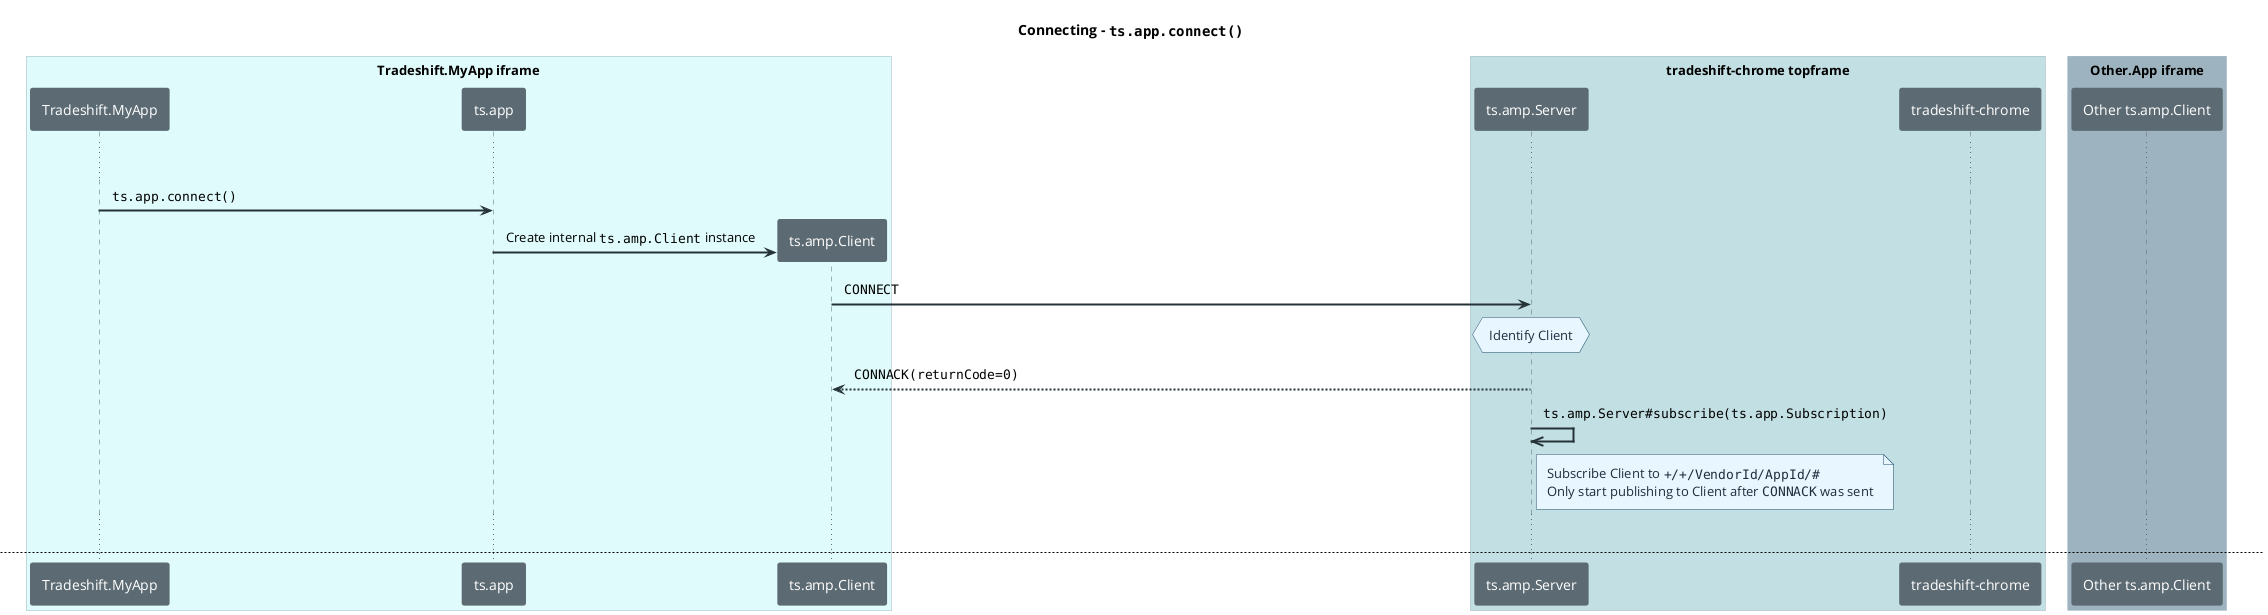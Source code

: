 @startuml

skinparam {
	DefaultFontName Open Sans
	Padding 5
	BoxPadding 10
	Note {
		BackgroundColor #E8F6FF
		FontColor #1F2D3D
		BorderColor #224F6B
	}

	sequence {
		BoxBorderColor #9DB4C0
		Group {
			BackgroundColor #EAFFFF
			BodyBackgroundColor #F4FFFF
			BorderColor #9DB4C0
			BorderThickness 1
		}

		Arrow {
			Color #253237
			Thickness 2
		}

		LifeLine {
			BorderColor #5C6B73
		}

		Participant {
			BorderColor #5C6B73
			BackgroundColor #5C6B73
			FontColor #FFFFFF
		}

	}
}

box "Tradeshift.MyApp iframe" #E0FBFC
	participant "Tradeshift.MyApp"
	participant "ts.app"
	participant "ts.amp.Client"
end box
box "tradeshift-chrome topframe" #C2DFE3
	participant "ts.amp.Server"
	participant "tradeshift-chrome"
end box
box "Other.App iframe" #9DB4C0
	participant "Other ts.amp.Client"
end box

title Connecting - ""ts.app.connect()""

...

"Tradeshift.MyApp" -> "ts.app": ""ts.app.connect()""
create "ts.amp.Client"
"ts.app" -> "ts.amp.Client": Create internal ""ts.amp.Client"" instance
"ts.amp.Client" -> "ts.amp.Server": ""CONNECT""
hnote over "ts.amp.Server": Identify Client
"ts.amp.Client" <-- "ts.amp.Server": ""CONNACK(returnCode=0)""
"ts.amp.Server" ->> "ts.amp.Server": ""ts.amp.Server#subscribe(ts.app.Subscription)""
note right of "ts.amp.Server": Subscribe Client to ""+/+/VendorId/AppId/#""\nOnly start publishing to Client after ""CONNACK"" was sent

...

newpage Identifying Clients

skinparam {
	DefaultFontName Open Sans
	Padding 5
	BoxPadding 10
	Note {
		BackgroundColor #E8F6FF
		FontColor #1F2D3D
		BorderColor #224F6B
	}

	sequence {
		Group {
			FontSize 12
			BackgroundColor #EAFFFF
			BodyBackgroundColor #F4FFFF
			BorderColor #9DB4C0
			BorderThickness 1
		}

		Arrow {
			Color #253237
			Thickness 2
		}

		LifeLine {
			BorderColor #5C6B73
		}

		Participant {
			BorderColor #5C6B73
			BackgroundColor #5C6B73
			FontColor #FFFFFF
		}

	}
}

box "Tradeshift.MyApp iframe" #E0FBFC
	participant "Tradeshift.MyApp"
	participant "ts.app"
	participant "ts.amp.Client"
end box
box "tradeshift-chrome topframe" #C2DFE3
	participant "ts.amp.Server"
	participant "tradeshift-chrome"
end box
box "Other.App iframe" #9DB4C0
	participant "Other ts.amp.Client"
end box

...

note over "ts.amp.Client", "ts.amp.Server": Any incoming request will be followed by an identification check
"ts.amp.Client" -> "ts.amp.Server": ""CONNECT"" /\n""PUBLISH"" / ""PUBACK"" / ""PUBREC"" / ""PUBCOMP"" /\n""SUBSCRIBE"" / ""UNSUBSCRIBE"" /\n""PINGREQ"" /\n""DISCONNECT""
group Identify
	"ts.amp.Server" -> "tradeshift-chrome": Identify ""clientId"" based on ""postMessage"" origin
	"ts.amp.Server" <-- "tradeshift-chrome"
	note right of "ts.amp.Server": If message sender can't be identified or recognized,\nthe message is ignored
end
note over "ts.amp.Server": From now on this step will be shown as follows:
hnote over "ts.amp.Server": Identify Client

...

newpage Keeping Connection Alive

skinparam {
	DefaultFontName Open Sans
	Padding 5
	BoxPadding 10
	Note {
		BackgroundColor #E8F6FF
		FontColor #1F2D3D
		BorderColor #224F6B
	}

	sequence {
		Group {
			FontSize 12
			BackgroundColor #EAFFFF
			BodyBackgroundColor #F4FFFF
			BorderColor #9DB4C0
			BorderThickness 1
		}

		Arrow {
			Color #253237
			Thickness 2
		}

		LifeLine {
			BorderColor #5C6B73
		}

		Participant {
			BorderColor #5C6B73
			BackgroundColor #5C6B73
			FontColor #FFFFFF
		}

	}
}

box "Tradeshift.MyApp iframe" #E0FBFC
	participant "Tradeshift.MyApp"
	participant "ts.app"
	participant "ts.amp.Client"
end box
box "tradeshift-chrome topframe" #C2DFE3
	participant "ts.amp.Server"
	participant "tradeshift-chrome"
end box
box "Other.App iframe" #9DB4C0
	participant "Other ts.amp.Client"
end box

...

loop Within ""keepAlive"" seconds if no other messages are sent
		"ts.amp.Client" ->> "ts.amp.Server": ""PINGREQ""
		hnote over "ts.amp.Server": Identify Client
		"ts.amp.Client" <<-- "ts.amp.Server": ""PINGRES""
	end

...

newpage Publishing - ""ts.app.publish()""

skinparam {
	DefaultFontName Open Sans
	Padding 5
	BoxPadding 10
	Note {
		BackgroundColor #E8F6FF
		FontColor #1F2D3D
		BorderColor #224F6B
	}

	sequence {
		Group {
			FontSize 12
			BackgroundColor #EAFFFF
			BodyBackgroundColor #F4FFFF
			BorderColor #9DB4C0
			BorderThickness 1
		}

		Arrow {
			Color #253237
			Thickness 2
		}

		LifeLine {
			BorderColor #5C6B73
		}

		Participant {
			BorderColor #5C6B73
			BackgroundColor #5C6B73
			FontColor #FFFFFF
		}

	}
}

box "Tradeshift.MyApp iframe" #E0FBFC
	participant "Tradeshift.MyApp"
	participant "ts.app"
	participant "ts.amp.Client"
end box
box "tradeshift-chrome topframe" #C2DFE3
	participant "ts.amp.Server"
	participant "tradeshift-chrome"
end box
box "Other.App iframe" #9DB4C0
	participant "Other ts.amp.Client"
end box

...

"Tradeshift.MyApp" ->> "ts.app": ""ts.app.publish(ts.app.Message)""
"ts.app" ->> "ts.amp.Client"
alt QoS Level 0
	"ts.amp.Client" ->> "ts.amp.Server": ""PUBLISH("topic", payload, QoS=0)""
	hnote over "ts.amp.Server": Identify Client
else QoS Level 1
	"ts.amp.Client" ->> "ts.amp.Server": ""PUBLISH("topic", payload, QoS=1)""
	hnote over "ts.amp.Server": Identify Client
	"ts.amp.Server" ->> "ts.amp.Server": Persist message
	"ts.amp.Client" <<-- "ts.amp.Server": ""PUBACK""
	hnote over "ts.amp.Server": Identify Client
	"ts.amp.Client" ->> "ts.amp.Client": Delete message
else QoS Level 2
	"ts.amp.Client" ->> "ts.amp.Server": ""PUBLISH("topic", payload, QoS=2)""
	hnote over "ts.amp.Server": Identify Client
	"ts.amp.Server" ->> "ts.amp.Server": Persist message
	"ts.amp.Client" <<-- "ts.amp.Server": ""PUBREC""
	"ts.amp.Client" ->> "ts.amp.Server": ""PUBREL""
	hnote over "ts.amp.Server": Identify Client
	"ts.amp.Client" <<-- "ts.amp.Server": ""PUBCOMP""
	"ts.amp.Client" ->> "ts.amp.Client": Delete message
end
loop For each client subscribed to "topic"
	alt QoS Level 0
		"ts.amp.Server" ->> "Other ts.amp.Client": ""PUBLISH("topic", payload, QoS=0)""
	else QoS Level 1
		"ts.amp.Server" ->> "Other ts.amp.Client": ""PUBLISH("topic", payload, QoS=1)""
		"ts.amp.Server" <<-- "Other ts.amp.Client": ""PUBACK""
		hnote over "ts.amp.Server": Identify Client
		"ts.amp.Server" ->> "ts.amp.Server": Delete message
	else QoS Level 2
		"ts.amp.Server" ->> "Other ts.amp.Client": ""PUBLISH("topic", payload, QoS=2)""
		"ts.amp.Server" <<-- "Other ts.amp.Client": ""PUBREC""
		hnote over "ts.amp.Server": Identify Client
		"ts.amp.Server" ->> "Other ts.amp.Client": ""PUBREL"
		"ts.amp.Server" <<-- "Other ts.amp.Client": ""PUBCOMP""
		hnote over "ts.amp.Server": Identify Client
		"ts.amp.Server" ->> "ts.amp.Server": Delete message
	end
end

...

newpage Listening - ""ts.app.listen()""

skinparam {
	DefaultFontName Open Sans
	Padding 5
	BoxPadding 10
	Note {
		BackgroundColor #E8F6FF
		FontColor #1F2D3D
		BorderColor #224F6B
	}

	sequence {
		Group {
			FontSize 12
			BackgroundColor #EAFFFF
			BodyBackgroundColor #F4FFFF
			BorderColor #9DB4C0
			BorderThickness 1
		}

		Arrow {
			Color #253237
			Thickness 2
		}

		LifeLine {
			BorderColor #5C6B73
		}

		Participant {
			BorderColor #5C6B73
			BackgroundColor #5C6B73
			FontColor #FFFFFF
		}

	}
}

box "Tradeshift.MyApp iframe" #E0FBFC
	participant "Tradeshift.MyApp"
	participant "ts.app"
	participant "ts.amp.Client"
end box
box "tradeshift-chrome topframe" #C2DFE3
	participant "ts.amp.Server"
	participant "tradeshift-chrome"
end box
box "Other.App iframe" #9DB4C0
	participant "Other ts.amp.Client"
end box

...

alt QoS Level 0
	"ts.amp.Server" <<- "Other ts.amp.Client": ""PUBLISH("topic", payload, Qos=0)""
	hnote over "ts.amp.Server": Identify Client
else QoS Level 1
	"ts.amp.Server" <<- "Other ts.amp.Client": ""PUBLISH("topic", payload, Qos=1)""
	hnote over "ts.amp.Server": Identify Client
	"ts.amp.Server" -->> "Other ts.amp.Client": ""PUBACK""
	"ts.amp.Server" ->> "ts.amp.Server": Delete message
else QoS Level 2
	"ts.amp.Server" <<- "Other ts.amp.Client": ""PUBLISH("topic", payload, Qos=2)""
	hnote over "ts.amp.Server": Identify Client
	"ts.amp.Server" -->> "Other ts.amp.Client": ""PUBREC""
	"ts.amp.Server" <<- "Other ts.amp.Client": ""PUBREL""
	hnote over "ts.amp.Server": Identify Client
	"ts.amp.Server" -->> "Other ts.amp.Client": ""PUBCOMP""
	"ts.amp.Server" ->> "ts.amp.Server": Delete message
end
loop For each client subscribed to "topic"
	alt QoS Level 0
		"ts.amp.Client" <<- "ts.amp.Server": ""PUBLISH("topic", payload, Qos=0)""
		"ts.app" <<- "ts.amp.Client" : ""ts.app.listen(ts.app.MessageHandler)""
		"Tradeshift.MyApp" <- "ts.app" : ""messageHandler""
	else QoS Level 1
		"ts.amp.Client" <<- "ts.amp.Server": ""PUBLISH("topic", payload, Qos=1)""
		"ts.amp.Client" -->> "ts.amp.Server": ""PUBACK""
		hnote over "ts.amp.Server": Identify Client
		"ts.amp.Server" ->> "ts.amp.Server": Delete message
		"ts.app" <<- "ts.amp.Client" : ""ts.app.listen(ts.app.MessageHandler)""
		"Tradeshift.MyApp" <- "ts.app" : ""messageHandler""
	else QoS Level 2
		"ts.amp.Client" <<- "ts.amp.Server": ""PUBLISH("topic", payload, Qos=2)""
		"ts.amp.Client" -->> "ts.amp.Server": ""PUBREC""
		hnote over "ts.amp.Server": Identify Client
		"ts.amp.Client" <<- "ts.amp.Server": ""PUBREL""
		"ts.amp.Client" -->> "ts.amp.Server": ""PUBCOMP""
		hnote over "ts.amp.Server": Identify Client
		"ts.amp.Server" ->> "ts.amp.Server": Delete message
		"ts.app" <<- "ts.amp.Client" : ""ts.app.listen(ts.app.MessageHandler)""
		"Tradeshift.MyApp" <- "ts.app" : ""messageHandler""
	end
end

...

newpage Subscribing - ""ts.app.subscribe()""

skinparam {
	DefaultFontName Open Sans
	Padding 5
	BoxPadding 10
	Note {
		BackgroundColor #E8F6FF
		FontColor #1F2D3D
		BorderColor #224F6B
	}

	sequence {
		Group {
			FontSize 12
			BackgroundColor #EAFFFF
			BodyBackgroundColor #F4FFFF
			BorderColor #9DB4C0
			BorderThickness 1
		}

		Arrow {
			Color #253237
			Thickness 2
		}

		LifeLine {
			BorderColor #5C6B73
		}

		Participant {
			BorderColor #5C6B73
			BackgroundColor #5C6B73
			FontColor #FFFFFF
		}

	}
}

box "Tradeshift.MyApp iframe" #E0FBFC
	participant "Tradeshift.MyApp"
	participant "ts.app"
	participant "ts.amp.Client"
end box
box "tradeshift-chrome topframe" #C2DFE3
	participant "ts.amp.Server"
	participant "tradeshift-chrome"
end box
box "Other.App iframe" #9DB4C0
	participant "Other ts.amp.Client"
end box

...

"Tradeshift.MyApp" ->> "ts.app": ""ts.app.subscribe(Array<ts.app.Subscription>)""
activate "ts.app"
"ts.app" ->> "ts.amp.Client"
"ts.amp.Client" ->> "ts.amp.Server": ""SUBSCRIBE({"topic0", QoS=0}, {"topic1", QoS=1}, {"topic2", QoS=2}, {"topic3", QoS=1})""
hnote over "ts.amp.Server": Identify Client
"ts.amp.Server" ->> "ts.amp.Server": ""ts.amp.Server.unsubscribe(Array<ts.app.Subscription>)""
"ts.amp.Client" <<-- "ts.amp.Server": ""SUBACK(0, 1, 2, 128)""
note right of "ts.amp.Server": Server will forward the messages for requested subscription after sending ""SUBACK""\nSee @Receiving
deactivate "ts.app"

...

newpage Unsubscribing - ""ts.app.unsubscribe()""

skinparam {
	DefaultFontName Open Sans
	Padding 5
	BoxPadding 10
	Note {
		BackgroundColor #E8F6FF
		FontColor #1F2D3D
		BorderColor #224F6B
	}

	sequence {
		Group {
			FontSize 12
			BackgroundColor #EAFFFF
			BodyBackgroundColor #F4FFFF
			BorderColor #9DB4C0
			BorderThickness 1
		}

		Arrow {
			Color #253237
			Thickness 2
		}

		LifeLine {
			BorderColor #5C6B73
		}

		Participant {
			BorderColor #5C6B73
			BackgroundColor #5C6B73
			FontColor #FFFFFF
		}

	}
}

box "Tradeshift.MyApp iframe" #E0FBFC
	participant "Tradeshift.MyApp"
	participant "ts.app"
	participant "ts.amp.Client"
end box
box "tradeshift-chrome topframe" #C2DFE3
	participant "ts.amp.Server"
	participant "tradeshift-chrome"
end box
box "Other.App iframe" #9DB4C0
	participant "Other ts.amp.Client"
end box

...

"Tradeshift.MyApp" ->> "ts.app": ""ts.app.unsubscribe(Array<ts.app.Subscription>)""
activate "ts.app"
"ts.app" ->> "ts.amp.Client"
"ts.amp.Client" ->> "ts.amp.Server": ""UNSUBSCRIBE("topic0", "topic1", "topic2)""
hnote over "ts.amp.Server": Identify Client
"ts.amp.Server" ->> "ts.amp.Server": ""ts.amp.Server.subscribe(Array<ts.app.Subscription>)""
"ts.amp.Client" <<-- "ts.amp.Server": ""UNSUBACK""
note right of "ts.amp.Server": Server will not forward any more messages for this subscription after sending ""UNSUBACK""\nIt does finish sending any messages that were in progress(QoS1, QoS2)
deactivate "ts.app"

...

newpage Exchange - ""ts.app.exchange()"" / Load - ""ts.app.load()""

skinparam {
	DefaultFontName Open Sans
	Padding 5
	BoxPadding 10
	Note {
		BackgroundColor #E8F6FF
		FontColor #1F2D3D
		BorderColor #224F6B
	}

	sequence {
		Group {
			FontSize 12
			BackgroundColor #EAFFFF
			BodyBackgroundColor #F4FFFF
			BorderColor #9DB4C0
			BorderThickness 1
		}

		Arrow {
			Color #253237
			Thickness 2
		}

		LifeLine {
			BorderColor #5C6B73
		}

		Participant {
			BorderColor #5C6B73
			BackgroundColor #5C6B73
			FontColor #FFFFFF
		}

	}
}

box "Tradeshift.MyApp iframe" #E0FBFC
	participant "Tradeshift.MyApp"
	participant "ts.app"
	participant "ts.amp.Client"
end box
box "tradeshift-chrome topframe" #C2DFE3
	participant "ts.amp.Server"
	participant "tradeshift-chrome"
end box
box "Other.App iframe" #9DB4C0
	participant "Other ts.amp.Client"
end box

...

"ts.app" ->> "ts.amp.Client": ""ts.app.exchange(ts.app.Message)""
activate "ts.app"
"ts.amp.Client" ->> "ts.amp.Server": ""SUBSCRIBE("exchange topic", QoS=1, retain=false)""
hnote over "ts.amp.Server": Identify Client
"ts.amp.Server" ->> "ts.amp.Server": ""ts.amp.Server.subscribe(Array<ts.app.Subscription>)""
"ts.amp.Client" <<-- "ts.amp.Server": ""SUBACK(1)""
"ts.amp.Client" ->> "ts.amp.Server": ""PUBLISH("exchange topic", payload={request}, QoS=1, retain=false)""
hnote over "ts.amp.Server": Identify Client
"ts.amp.Client" <<-- "ts.amp.Server": ""PUBACK""
"ts.amp.Server" ->> "Other ts.amp.Client": ""PUBLISH("exchange topic", payload={request}, QoS=1, retain=false)""
"ts.amp.Server" <<-- "Other ts.amp.Client": ""PUBACK""
hnote over "ts.amp.Server": Identify Client
alt Success, other app is listening and responding
	"ts.amp.Server" <<- "Other ts.amp.Client": ""PUBLISH("exchange topic", payload={loading: true}, QoS=1, retain=false)""
	hnote over "ts.amp.Server": Identify Client
	"ts.amp.Server" -->> "Other ts.amp.Client": ""PUBACK""
	loop While we're waiting for user interaction to finish
		"ts.amp.Server" <<- "Other ts.amp.Client": ""PINGREQ""
		hnote over "ts.amp.Server": Identify Client
		"ts.amp.Server" -->> "Other ts.amp.Client": ""PINGRES""
		"ts.amp.Client" ->> "ts.amp.Server": ""PINGREQ""
		hnote over "ts.amp.Server": Identify Client
		"ts.amp.Client" <<-- "ts.amp.Server": ""PINGRES""
	end
	"ts.amp.Server" <<- "Other ts.amp.Client": ""PUBLISH("exchange topic", payload={response}, QoS=1, retain=false)""
	hnote over "ts.amp.Server": Identify Client
	"ts.amp.Server" -->> "Other ts.amp.Client": ""PUBACK""
	"ts.amp.Client" <<- "ts.amp.Server": ""PUBLISH("exchange topic", payload={response}, QoS=1, retain=false)""
	"ts.amp.Client" -->> "ts.amp.Server": ""PUBACK""
	hnote over "ts.amp.Server": Identify Client
else Failure, other app is not listening or responding
	note over "ts.amp.Server":No meaningful response from other app within ""keepAlive"" seconds
	"ts.amp.Client" <<- "ts.amp.Server": ""PUBLISH("exchange topic", payload={err}, QoS=1, retain=false)""
	"ts.amp.Client" -->> "ts.amp.Server": ""PUBACK""
	hnote over "ts.amp.Server": Identify Client
end
deactivate "ts.app"
"ts.amp.Client" ->> "ts.amp.Server": ""UNSUBSCRIBE("exchange topic")""
hnote over "ts.amp.Server": Identify Client
"ts.amp.Server" ->> "ts.amp.Server": ""ts.amp.Server.unsubscribe(Array<ts.app.Subscription>)""
"ts.amp.Client" <<-- "ts.amp.Server": ""UNSUBACK""

...

newpage Unexpected Disconnect

skinparam {
	DefaultFontName Open Sans
	Padding 5
	BoxPadding 10
	Note {
		BackgroundColor #E8F6FF
		FontColor #1F2D3D
		BorderColor #224F6B
	}

	sequence {
		Group {
			FontSize 12
			BackgroundColor #EAFFFF
			BodyBackgroundColor #F4FFFF
			BorderColor #9DB4C0
			BorderThickness 1
		}

		Arrow {
			Color #253237
			Thickness 2
		}

		LifeLine {
			BorderColor #5C6B73
		}

		Participant {
			BorderColor #5C6B73
			BackgroundColor #5C6B73
			FontColor #FFFFFF
		}

	}
}

box "Tradeshift.MyApp iframe" #E0FBFC
	participant "Tradeshift.MyApp"
	participant "ts.app"
	participant "ts.amp.Client"
end box
box "tradeshift-chrome topframe" #C2DFE3
	participant "ts.amp.Server"
	participant "tradeshift-chrome"
end box
box "Other.App iframe" #9DB4C0
	participant "Other ts.amp.Client"
end box

...
note over "ts.amp.Client": No messages sent for ""keepAlive"" seconds
"ts.amp.Server" -> "ts.amp.Server": ""ts.amp.Server.unsubscribe()""
note right of "ts.amp.Server": Unsubscribe Client from all of its subscriptions

opt If ""ts.amp.Client"" has a ""will"" defined
	loop For each client subscribed to "will topic"
		alt QoS Level 0
			"ts.amp.Server" ->> "Other ts.amp.Client": ""PUBLISH("will topic", payload, QoS=0)""
		else QoS Level 1
			"ts.amp.Server" ->> "Other ts.amp.Client": ""PUBLISH("will topic", payload, QoS=1)""
			"ts.amp.Server" <<-- "Other ts.amp.Client": ""PUBACK""
			hnote over "ts.amp.Server": Identify Client
			"ts.amp.Server" ->> "ts.amp.Server": Delete message
		else QoS Level 2
			"ts.amp.Server" ->> "Other ts.amp.Client": ""PUBLISH("will topic", payload, QoS=2)""
			"ts.amp.Server" <<-- "Other ts.amp.Client": ""PUBREC""
			hnote over "ts.amp.Server": Identify Client
			"ts.amp.Server" ->> "Other ts.amp.Client": ""PUBREL"
			"ts.amp.Server" <<-- "Other ts.amp.Client": ""PUBCOMP""
			hnote over "ts.amp.Server": Identify Client
			"ts.amp.Server" ->> "ts.amp.Server": Delete message
		end
	end
end

...

newpage Disconnecting - ""ts.app.disconnect()""

skinparam {
	DefaultFontName Open Sans
	Padding 5
	BoxPadding 10
	Note {
		BackgroundColor #E8F6FF
		FontColor #1F2D3D
		BorderColor #224F6B
	}

	sequence {
		BoxBorderColor #9DB4C0
		Group {
			BackgroundColor #EAFFFF
			BodyBackgroundColor #F4FFFF
			BorderColor #9DB4C0
			BorderThickness 1
		}

		Arrow {
			Color #253237
			Thickness 2
		}

		LifeLine {
			BorderColor #5C6B73
		}

		Participant {
			BorderColor #5C6B73
			BackgroundColor #5C6B73
			FontColor #FFFFFF
		}

	}
}

box "Tradeshift.MyApp iframe" #E0FBFC
	participant "Tradeshift.MyApp"
	participant "ts.app"
	participant "ts.amp.Client"
end box
box "tradeshift-chrome topframe" #C2DFE3
	participant "ts.amp.Server"
	participant "tradeshift-chrome"
end box
box "Other.App iframe" #9DB4C0
	participant "Other ts.amp.Client"
end box

...

[-> "ts.app": ""ts.app.disconnect()""
"ts.app" -> "ts.amp.Client"
"ts.amp.Client" -> "ts.amp.Server": ""DISCONNECT""
hnote over "ts.amp.Server": Identify Client
"ts.amp.Server" -> "ts.amp.Server": ""ts.amp.Server.unsubscribe()""
note right of "ts.amp.Server": Unsubscribe Client from all of its subscriptions

@enduml